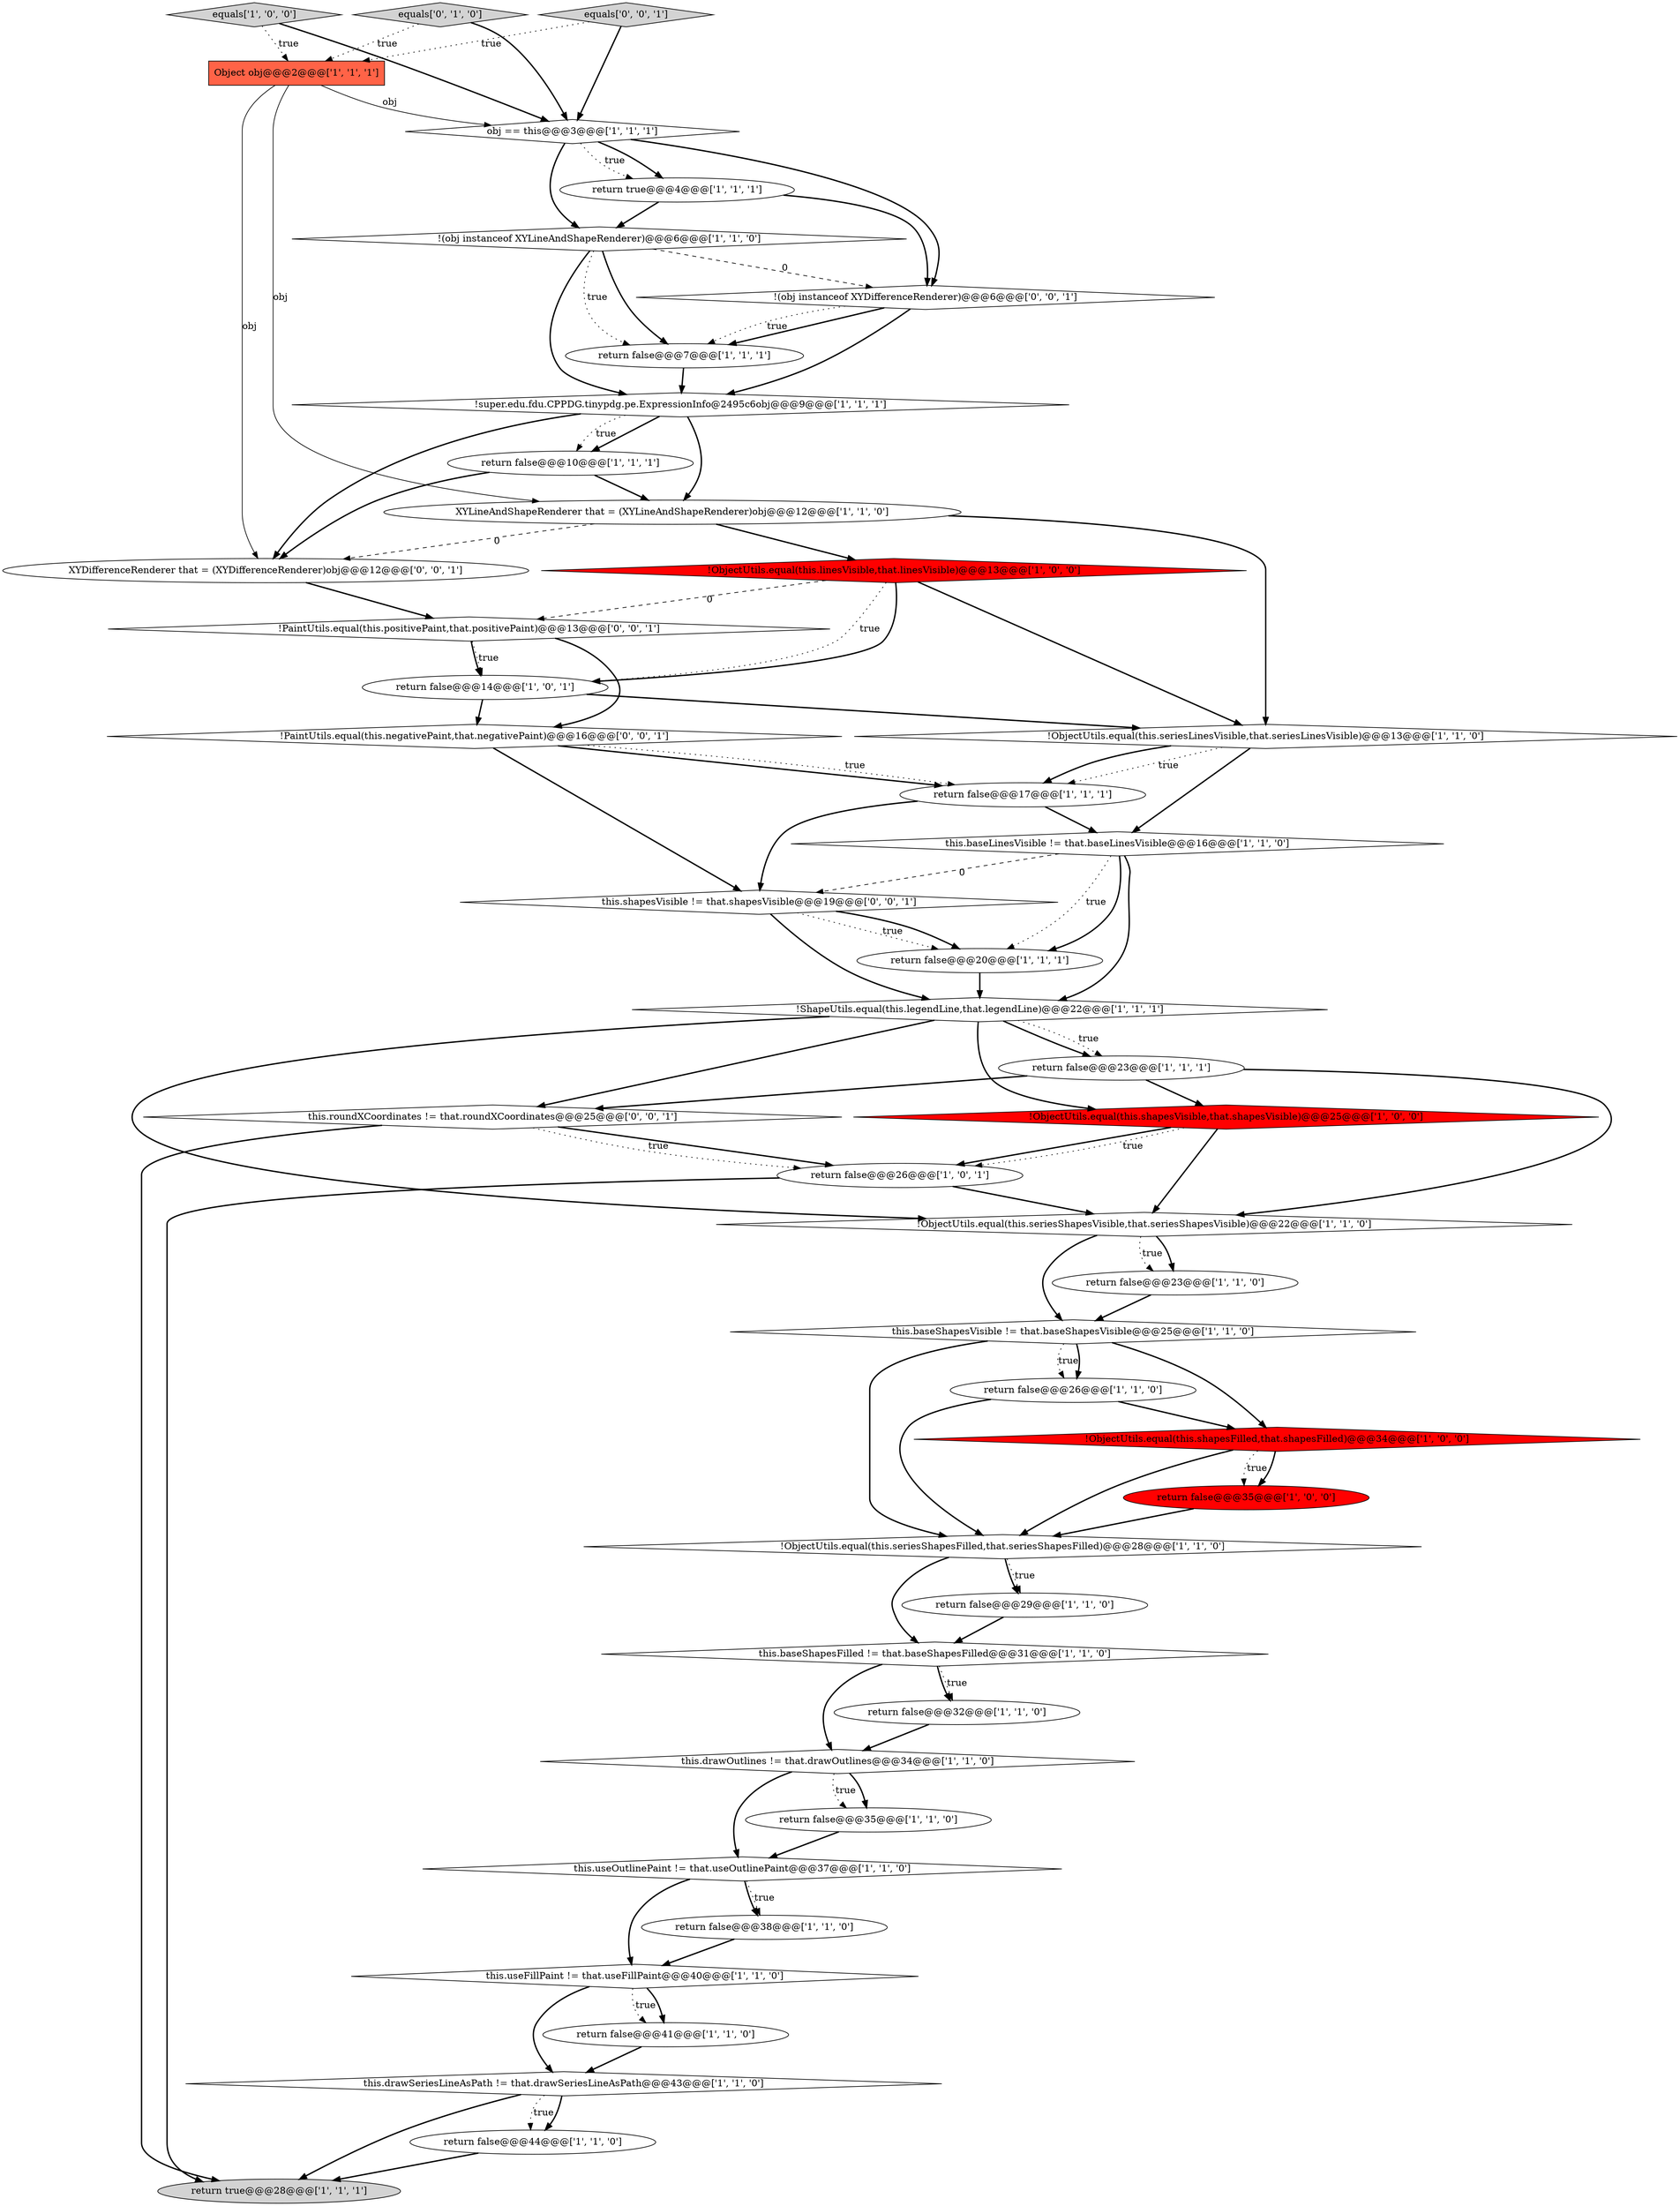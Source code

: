 digraph {
27 [style = filled, label = "equals['1', '0', '0']", fillcolor = lightgray, shape = diamond image = "AAA0AAABBB1BBB"];
30 [style = filled, label = "return false@@@23@@@['1', '1', '0']", fillcolor = white, shape = ellipse image = "AAA0AAABBB1BBB"];
2 [style = filled, label = "return false@@@26@@@['1', '0', '1']", fillcolor = white, shape = ellipse image = "AAA0AAABBB1BBB"];
35 [style = filled, label = "return false@@@10@@@['1', '1', '1']", fillcolor = white, shape = ellipse image = "AAA0AAABBB1BBB"];
20 [style = filled, label = "this.baseLinesVisible != that.baseLinesVisible@@@16@@@['1', '1', '0']", fillcolor = white, shape = diamond image = "AAA0AAABBB1BBB"];
28 [style = filled, label = "this.baseShapesFilled != that.baseShapesFilled@@@31@@@['1', '1', '0']", fillcolor = white, shape = diamond image = "AAA0AAABBB1BBB"];
33 [style = filled, label = "XYLineAndShapeRenderer that = (XYLineAndShapeRenderer)obj@@@12@@@['1', '1', '0']", fillcolor = white, shape = ellipse image = "AAA0AAABBB1BBB"];
29 [style = filled, label = "return false@@@14@@@['1', '0', '1']", fillcolor = white, shape = ellipse image = "AAA0AAABBB1BBB"];
14 [style = filled, label = "this.drawSeriesLineAsPath != that.drawSeriesLineAsPath@@@43@@@['1', '1', '0']", fillcolor = white, shape = diamond image = "AAA0AAABBB1BBB"];
6 [style = filled, label = "return true@@@4@@@['1', '1', '1']", fillcolor = white, shape = ellipse image = "AAA0AAABBB1BBB"];
36 [style = filled, label = "return false@@@35@@@['1', '1', '0']", fillcolor = white, shape = ellipse image = "AAA0AAABBB1BBB"];
38 [style = filled, label = "equals['0', '1', '0']", fillcolor = lightgray, shape = diamond image = "AAA0AAABBB2BBB"];
4 [style = filled, label = "return true@@@28@@@['1', '1', '1']", fillcolor = lightgray, shape = ellipse image = "AAA0AAABBB1BBB"];
21 [style = filled, label = "!ObjectUtils.equal(this.seriesShapesFilled,that.seriesShapesFilled)@@@28@@@['1', '1', '0']", fillcolor = white, shape = diamond image = "AAA0AAABBB1BBB"];
17 [style = filled, label = "this.useOutlinePaint != that.useOutlinePaint@@@37@@@['1', '1', '0']", fillcolor = white, shape = diamond image = "AAA0AAABBB1BBB"];
11 [style = filled, label = "this.useFillPaint != that.useFillPaint@@@40@@@['1', '1', '0']", fillcolor = white, shape = diamond image = "AAA0AAABBB1BBB"];
34 [style = filled, label = "!ObjectUtils.equal(this.seriesLinesVisible,that.seriesLinesVisible)@@@13@@@['1', '1', '0']", fillcolor = white, shape = diamond image = "AAA0AAABBB1BBB"];
22 [style = filled, label = "return false@@@44@@@['1', '1', '0']", fillcolor = white, shape = ellipse image = "AAA0AAABBB1BBB"];
12 [style = filled, label = "return false@@@35@@@['1', '0', '0']", fillcolor = red, shape = ellipse image = "AAA1AAABBB1BBB"];
0 [style = filled, label = "return false@@@41@@@['1', '1', '0']", fillcolor = white, shape = ellipse image = "AAA0AAABBB1BBB"];
25 [style = filled, label = "!ObjectUtils.equal(this.seriesShapesVisible,that.seriesShapesVisible)@@@22@@@['1', '1', '0']", fillcolor = white, shape = diamond image = "AAA0AAABBB1BBB"];
37 [style = filled, label = "!ObjectUtils.equal(this.shapesVisible,that.shapesVisible)@@@25@@@['1', '0', '0']", fillcolor = red, shape = diamond image = "AAA1AAABBB1BBB"];
9 [style = filled, label = "return false@@@26@@@['1', '1', '0']", fillcolor = white, shape = ellipse image = "AAA0AAABBB1BBB"];
16 [style = filled, label = "return false@@@38@@@['1', '1', '0']", fillcolor = white, shape = ellipse image = "AAA0AAABBB1BBB"];
45 [style = filled, label = "!(obj instanceof XYDifferenceRenderer)@@@6@@@['0', '0', '1']", fillcolor = white, shape = diamond image = "AAA0AAABBB3BBB"];
40 [style = filled, label = "this.roundXCoordinates != that.roundXCoordinates@@@25@@@['0', '0', '1']", fillcolor = white, shape = diamond image = "AAA0AAABBB3BBB"];
42 [style = filled, label = "!PaintUtils.equal(this.negativePaint,that.negativePaint)@@@16@@@['0', '0', '1']", fillcolor = white, shape = diamond image = "AAA0AAABBB3BBB"];
7 [style = filled, label = "!super.edu.fdu.CPPDG.tinypdg.pe.ExpressionInfo@2495c6obj@@@9@@@['1', '1', '1']", fillcolor = white, shape = diamond image = "AAA0AAABBB1BBB"];
41 [style = filled, label = "XYDifferenceRenderer that = (XYDifferenceRenderer)obj@@@12@@@['0', '0', '1']", fillcolor = white, shape = ellipse image = "AAA0AAABBB3BBB"];
13 [style = filled, label = "return false@@@32@@@['1', '1', '0']", fillcolor = white, shape = ellipse image = "AAA0AAABBB1BBB"];
24 [style = filled, label = "!ObjectUtils.equal(this.shapesFilled,that.shapesFilled)@@@34@@@['1', '0', '0']", fillcolor = red, shape = diamond image = "AAA1AAABBB1BBB"];
8 [style = filled, label = "return false@@@7@@@['1', '1', '1']", fillcolor = white, shape = ellipse image = "AAA0AAABBB1BBB"];
31 [style = filled, label = "!ShapeUtils.equal(this.legendLine,that.legendLine)@@@22@@@['1', '1', '1']", fillcolor = white, shape = diamond image = "AAA0AAABBB1BBB"];
44 [style = filled, label = "this.shapesVisible != that.shapesVisible@@@19@@@['0', '0', '1']", fillcolor = white, shape = diamond image = "AAA0AAABBB3BBB"];
5 [style = filled, label = "return false@@@20@@@['1', '1', '1']", fillcolor = white, shape = ellipse image = "AAA0AAABBB1BBB"];
15 [style = filled, label = "return false@@@17@@@['1', '1', '1']", fillcolor = white, shape = ellipse image = "AAA0AAABBB1BBB"];
10 [style = filled, label = "return false@@@23@@@['1', '1', '1']", fillcolor = white, shape = ellipse image = "AAA0AAABBB1BBB"];
32 [style = filled, label = "obj == this@@@3@@@['1', '1', '1']", fillcolor = white, shape = diamond image = "AAA0AAABBB1BBB"];
3 [style = filled, label = "this.drawOutlines != that.drawOutlines@@@34@@@['1', '1', '0']", fillcolor = white, shape = diamond image = "AAA0AAABBB1BBB"];
23 [style = filled, label = "this.baseShapesVisible != that.baseShapesVisible@@@25@@@['1', '1', '0']", fillcolor = white, shape = diamond image = "AAA0AAABBB1BBB"];
19 [style = filled, label = "Object obj@@@2@@@['1', '1', '1']", fillcolor = tomato, shape = box image = "AAA0AAABBB1BBB"];
26 [style = filled, label = "!(obj instanceof XYLineAndShapeRenderer)@@@6@@@['1', '1', '0']", fillcolor = white, shape = diamond image = "AAA0AAABBB1BBB"];
43 [style = filled, label = "!PaintUtils.equal(this.positivePaint,that.positivePaint)@@@13@@@['0', '0', '1']", fillcolor = white, shape = diamond image = "AAA0AAABBB3BBB"];
18 [style = filled, label = "!ObjectUtils.equal(this.linesVisible,that.linesVisible)@@@13@@@['1', '0', '0']", fillcolor = red, shape = diamond image = "AAA1AAABBB1BBB"];
39 [style = filled, label = "equals['0', '0', '1']", fillcolor = lightgray, shape = diamond image = "AAA0AAABBB3BBB"];
1 [style = filled, label = "return false@@@29@@@['1', '1', '0']", fillcolor = white, shape = ellipse image = "AAA0AAABBB1BBB"];
40->4 [style = bold, label=""];
18->43 [style = dashed, label="0"];
40->2 [style = bold, label=""];
24->12 [style = dotted, label="true"];
31->37 [style = bold, label=""];
27->32 [style = bold, label=""];
34->20 [style = bold, label=""];
19->41 [style = solid, label="obj"];
11->14 [style = bold, label=""];
35->41 [style = bold, label=""];
25->30 [style = bold, label=""];
38->19 [style = dotted, label="true"];
43->42 [style = bold, label=""];
7->35 [style = bold, label=""];
34->15 [style = bold, label=""];
14->22 [style = dotted, label="true"];
29->34 [style = bold, label=""];
33->41 [style = dashed, label="0"];
27->19 [style = dotted, label="true"];
32->6 [style = bold, label=""];
21->28 [style = bold, label=""];
45->7 [style = bold, label=""];
22->4 [style = bold, label=""];
1->28 [style = bold, label=""];
3->36 [style = bold, label=""];
0->14 [style = bold, label=""];
20->44 [style = dashed, label="0"];
42->44 [style = bold, label=""];
33->18 [style = bold, label=""];
24->21 [style = bold, label=""];
15->20 [style = bold, label=""];
11->0 [style = dotted, label="true"];
21->1 [style = bold, label=""];
9->21 [style = bold, label=""];
31->40 [style = bold, label=""];
43->29 [style = bold, label=""];
28->3 [style = bold, label=""];
36->17 [style = bold, label=""];
28->13 [style = dotted, label="true"];
2->25 [style = bold, label=""];
9->24 [style = bold, label=""];
17->16 [style = bold, label=""];
42->15 [style = bold, label=""];
26->7 [style = bold, label=""];
26->45 [style = dashed, label="0"];
12->21 [style = bold, label=""];
14->22 [style = bold, label=""];
20->31 [style = bold, label=""];
40->2 [style = dotted, label="true"];
31->10 [style = dotted, label="true"];
44->5 [style = dotted, label="true"];
32->26 [style = bold, label=""];
2->4 [style = bold, label=""];
23->9 [style = dotted, label="true"];
38->32 [style = bold, label=""];
17->16 [style = dotted, label="true"];
20->5 [style = dotted, label="true"];
7->33 [style = bold, label=""];
10->25 [style = bold, label=""];
7->35 [style = dotted, label="true"];
41->43 [style = bold, label=""];
14->4 [style = bold, label=""];
18->29 [style = dotted, label="true"];
24->12 [style = bold, label=""];
26->8 [style = dotted, label="true"];
6->26 [style = bold, label=""];
31->25 [style = bold, label=""];
32->6 [style = dotted, label="true"];
18->34 [style = bold, label=""];
37->25 [style = bold, label=""];
15->44 [style = bold, label=""];
26->8 [style = bold, label=""];
19->32 [style = solid, label="obj"];
31->10 [style = bold, label=""];
29->42 [style = bold, label=""];
45->8 [style = bold, label=""];
34->15 [style = dotted, label="true"];
42->15 [style = dotted, label="true"];
39->32 [style = bold, label=""];
10->40 [style = bold, label=""];
3->17 [style = bold, label=""];
37->2 [style = bold, label=""];
7->41 [style = bold, label=""];
44->5 [style = bold, label=""];
44->31 [style = bold, label=""];
10->37 [style = bold, label=""];
32->45 [style = bold, label=""];
16->11 [style = bold, label=""];
21->1 [style = dotted, label="true"];
39->19 [style = dotted, label="true"];
3->36 [style = dotted, label="true"];
25->23 [style = bold, label=""];
30->23 [style = bold, label=""];
35->33 [style = bold, label=""];
45->8 [style = dotted, label="true"];
28->13 [style = bold, label=""];
19->33 [style = solid, label="obj"];
8->7 [style = bold, label=""];
43->29 [style = dotted, label="true"];
20->5 [style = bold, label=""];
18->29 [style = bold, label=""];
23->24 [style = bold, label=""];
11->0 [style = bold, label=""];
5->31 [style = bold, label=""];
13->3 [style = bold, label=""];
23->21 [style = bold, label=""];
37->2 [style = dotted, label="true"];
25->30 [style = dotted, label="true"];
23->9 [style = bold, label=""];
33->34 [style = bold, label=""];
6->45 [style = bold, label=""];
17->11 [style = bold, label=""];
}
